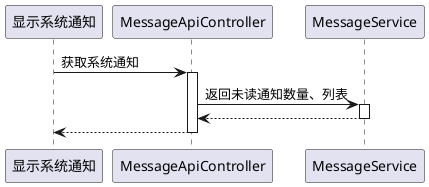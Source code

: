 @startuml
participant 显示系统通知
显示系统通知 -> MessageApiController : 获取系统通知
activate MessageApiController
MessageApiController -> MessageService : 返回未读通知数量、列表
activate MessageService
MessageService --> MessageApiController
deactivate MessageService
return
@enduml